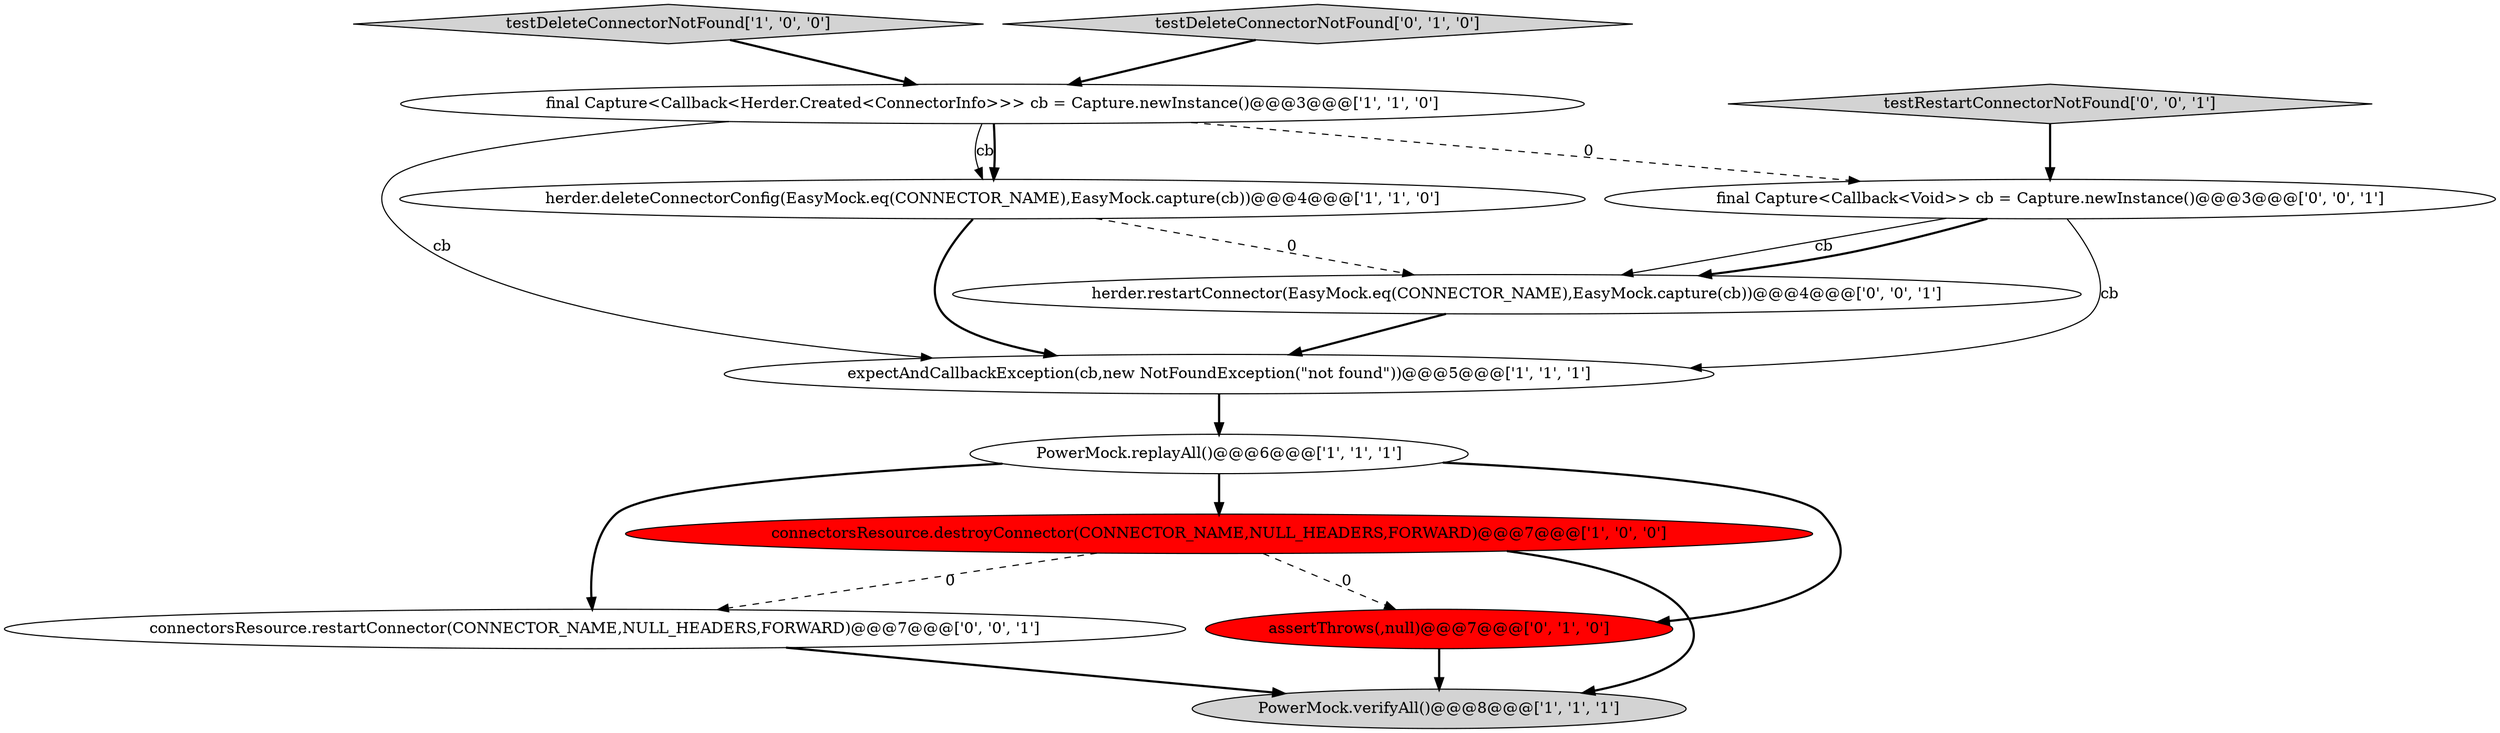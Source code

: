 digraph {
6 [style = filled, label = "herder.deleteConnectorConfig(EasyMock.eq(CONNECTOR_NAME),EasyMock.capture(cb))@@@4@@@['1', '1', '0']", fillcolor = white, shape = ellipse image = "AAA0AAABBB1BBB"];
10 [style = filled, label = "final Capture<Callback<Void>> cb = Capture.newInstance()@@@3@@@['0', '0', '1']", fillcolor = white, shape = ellipse image = "AAA0AAABBB3BBB"];
4 [style = filled, label = "PowerMock.replayAll()@@@6@@@['1', '1', '1']", fillcolor = white, shape = ellipse image = "AAA0AAABBB1BBB"];
12 [style = filled, label = "testRestartConnectorNotFound['0', '0', '1']", fillcolor = lightgray, shape = diamond image = "AAA0AAABBB3BBB"];
11 [style = filled, label = "herder.restartConnector(EasyMock.eq(CONNECTOR_NAME),EasyMock.capture(cb))@@@4@@@['0', '0', '1']", fillcolor = white, shape = ellipse image = "AAA0AAABBB3BBB"];
3 [style = filled, label = "expectAndCallbackException(cb,new NotFoundException(\"not found\"))@@@5@@@['1', '1', '1']", fillcolor = white, shape = ellipse image = "AAA0AAABBB1BBB"];
9 [style = filled, label = "connectorsResource.restartConnector(CONNECTOR_NAME,NULL_HEADERS,FORWARD)@@@7@@@['0', '0', '1']", fillcolor = white, shape = ellipse image = "AAA0AAABBB3BBB"];
7 [style = filled, label = "assertThrows(,null)@@@7@@@['0', '1', '0']", fillcolor = red, shape = ellipse image = "AAA1AAABBB2BBB"];
1 [style = filled, label = "testDeleteConnectorNotFound['1', '0', '0']", fillcolor = lightgray, shape = diamond image = "AAA0AAABBB1BBB"];
0 [style = filled, label = "connectorsResource.destroyConnector(CONNECTOR_NAME,NULL_HEADERS,FORWARD)@@@7@@@['1', '0', '0']", fillcolor = red, shape = ellipse image = "AAA1AAABBB1BBB"];
5 [style = filled, label = "PowerMock.verifyAll()@@@8@@@['1', '1', '1']", fillcolor = lightgray, shape = ellipse image = "AAA0AAABBB1BBB"];
8 [style = filled, label = "testDeleteConnectorNotFound['0', '1', '0']", fillcolor = lightgray, shape = diamond image = "AAA0AAABBB2BBB"];
2 [style = filled, label = "final Capture<Callback<Herder.Created<ConnectorInfo>>> cb = Capture.newInstance()@@@3@@@['1', '1', '0']", fillcolor = white, shape = ellipse image = "AAA0AAABBB1BBB"];
4->9 [style = bold, label=""];
6->3 [style = bold, label=""];
2->6 [style = solid, label="cb"];
2->6 [style = bold, label=""];
10->11 [style = solid, label="cb"];
2->3 [style = solid, label="cb"];
6->11 [style = dashed, label="0"];
3->4 [style = bold, label=""];
4->7 [style = bold, label=""];
2->10 [style = dashed, label="0"];
4->0 [style = bold, label=""];
10->3 [style = solid, label="cb"];
7->5 [style = bold, label=""];
12->10 [style = bold, label=""];
8->2 [style = bold, label=""];
11->3 [style = bold, label=""];
9->5 [style = bold, label=""];
1->2 [style = bold, label=""];
0->9 [style = dashed, label="0"];
0->7 [style = dashed, label="0"];
0->5 [style = bold, label=""];
10->11 [style = bold, label=""];
}
